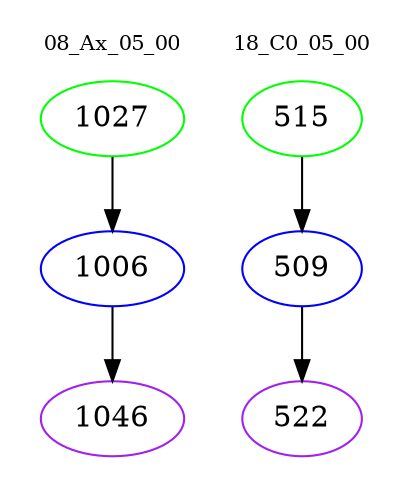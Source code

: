 digraph{
subgraph cluster_0 {
color = white
label = "08_Ax_05_00";
fontsize=10;
T0_1027 [label="1027", color="green"]
T0_1027 -> T0_1006 [color="black"]
T0_1006 [label="1006", color="blue"]
T0_1006 -> T0_1046 [color="black"]
T0_1046 [label="1046", color="purple"]
}
subgraph cluster_1 {
color = white
label = "18_C0_05_00";
fontsize=10;
T1_515 [label="515", color="green"]
T1_515 -> T1_509 [color="black"]
T1_509 [label="509", color="blue"]
T1_509 -> T1_522 [color="black"]
T1_522 [label="522", color="purple"]
}
}
